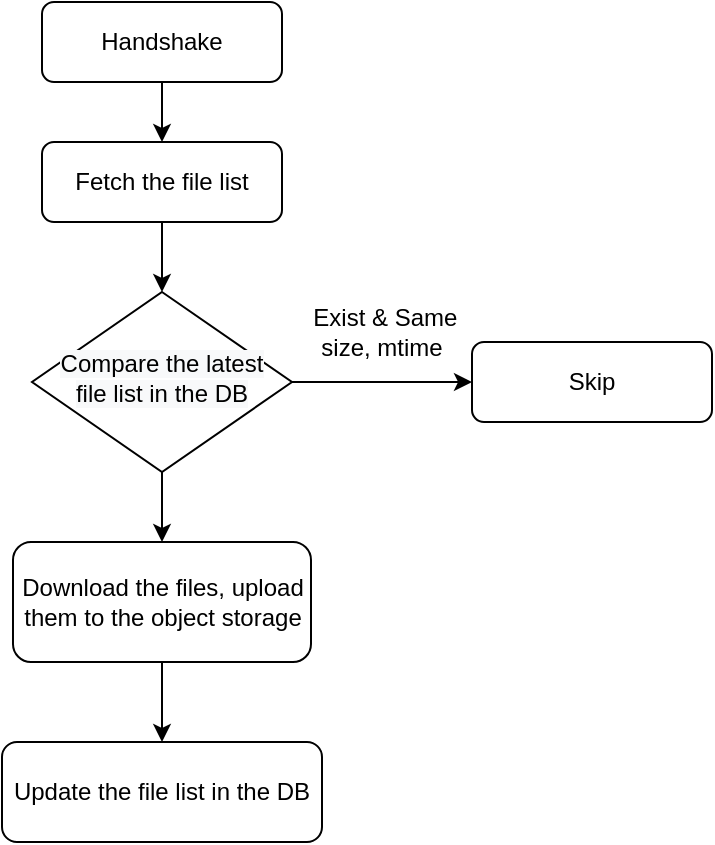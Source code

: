 <mxfile version="13.1.12" type="device"><diagram id="C5RBs43oDa-KdzZeNtuy" name="Page-1"><mxGraphModel grid="1" shadow="0" math="0" pageHeight="1169" pageWidth="827" pageScale="1" page="1" fold="1" arrows="1" connect="1" tooltips="1" guides="1" gridSize="10" dy="475" dx="782"><root><mxCell id="WIyWlLk6GJQsqaUBKTNV-0"/><mxCell id="WIyWlLk6GJQsqaUBKTNV-1" parent="WIyWlLk6GJQsqaUBKTNV-0"/><mxCell id="ci_W_99Dyk9UKrjWJEa0-2" value="" parent="WIyWlLk6GJQsqaUBKTNV-1" edge="1" target="ci_W_99Dyk9UKrjWJEa0-0" source="WIyWlLk6GJQsqaUBKTNV-3" style="edgeStyle=orthogonalEdgeStyle;rounded=0;orthogonalLoop=1;jettySize=auto;html=1;"><mxGeometry as="geometry" relative="1"/></mxCell><mxCell id="WIyWlLk6GJQsqaUBKTNV-3" value="Handshake" parent="WIyWlLk6GJQsqaUBKTNV-1" style="rounded=1;whiteSpace=wrap;html=1;fontSize=12;glass=0;strokeWidth=1;shadow=0;" vertex="1"><mxGeometry as="geometry" height="40" width="120" y="10" x="160"/></mxCell><mxCell id="ci_W_99Dyk9UKrjWJEa0-10" value="" parent="WIyWlLk6GJQsqaUBKTNV-1" edge="1" target="WIyWlLk6GJQsqaUBKTNV-7" source="WIyWlLk6GJQsqaUBKTNV-6" style="edgeStyle=orthogonalEdgeStyle;rounded=0;orthogonalLoop=1;jettySize=auto;html=1;"><mxGeometry as="geometry" relative="1"/></mxCell><mxCell id="ci_W_99Dyk9UKrjWJEa0-14" value="" parent="WIyWlLk6GJQsqaUBKTNV-1" edge="1" target="ci_W_99Dyk9UKrjWJEa0-3" source="WIyWlLk6GJQsqaUBKTNV-6" style="edgeStyle=orthogonalEdgeStyle;rounded=0;orthogonalLoop=1;jettySize=auto;html=1;"><mxGeometry as="geometry" relative="1"/></mxCell><mxCell id="WIyWlLk6GJQsqaUBKTNV-6" value="&lt;span style=&quot;font: 12px / 1.2 &amp;#34;helvetica&amp;#34; ; text-align: center ; color: rgb(0 , 0 , 0) ; text-transform: none ; text-indent: 0px ; letter-spacing: normal ; text-decoration: none ; word-spacing: 0px ; display: inline ; float: none ; overflow-wrap: normal ; background-color: rgb(248 , 249 , 250)&quot;&gt;Compare the latest file list in the DB&lt;/span&gt;" parent="WIyWlLk6GJQsqaUBKTNV-1" style="rhombus;whiteSpace=wrap;html=1;shadow=0;fontFamily=Helvetica;fontSize=12;align=center;strokeWidth=1;spacing=6;spacingTop=-4;" vertex="1"><mxGeometry as="geometry" height="90" width="130" y="155" x="155"/></mxCell><mxCell id="WIyWlLk6GJQsqaUBKTNV-7" value="Skip" parent="WIyWlLk6GJQsqaUBKTNV-1" style="rounded=1;whiteSpace=wrap;html=1;fontSize=12;glass=0;strokeWidth=1;shadow=0;" vertex="1"><mxGeometry as="geometry" height="40" width="120" y="180" x="375"/></mxCell><mxCell id="WIyWlLk6GJQsqaUBKTNV-12" value="Update the file list in the DB" parent="WIyWlLk6GJQsqaUBKTNV-1" style="rounded=1;whiteSpace=wrap;html=1;fontSize=12;glass=0;strokeWidth=1;shadow=0;" vertex="1"><mxGeometry as="geometry" height="50" width="160" y="380" x="140"/></mxCell><mxCell id="ci_W_99Dyk9UKrjWJEa0-13" value="" parent="WIyWlLk6GJQsqaUBKTNV-1" edge="1" target="WIyWlLk6GJQsqaUBKTNV-6" source="ci_W_99Dyk9UKrjWJEa0-0" style="edgeStyle=orthogonalEdgeStyle;rounded=0;orthogonalLoop=1;jettySize=auto;html=1;"><mxGeometry as="geometry" relative="1"/></mxCell><mxCell id="ci_W_99Dyk9UKrjWJEa0-0" value="Fetch the file list" parent="WIyWlLk6GJQsqaUBKTNV-1" style="rounded=1;whiteSpace=wrap;html=1;fontSize=12;glass=0;strokeWidth=1;shadow=0;" vertex="1"><mxGeometry as="geometry" height="40" width="120" y="80" x="160"/></mxCell><mxCell id="ci_W_99Dyk9UKrjWJEa0-16" value="" parent="WIyWlLk6GJQsqaUBKTNV-1" edge="1" target="WIyWlLk6GJQsqaUBKTNV-12" source="ci_W_99Dyk9UKrjWJEa0-3" style="edgeStyle=orthogonalEdgeStyle;rounded=0;orthogonalLoop=1;jettySize=auto;html=1;"><mxGeometry as="geometry" relative="1"/></mxCell><mxCell id="ci_W_99Dyk9UKrjWJEa0-3" value="Download the files, upload them to the object storage" parent="WIyWlLk6GJQsqaUBKTNV-1" style="rounded=1;whiteSpace=wrap;html=1;fontSize=12;glass=0;strokeWidth=1;shadow=0;" vertex="1"><mxGeometry as="geometry" height="60" width="149" y="280" x="145.5"/></mxCell><mxCell id="ci_W_99Dyk9UKrjWJEa0-15" value="&amp;nbsp;Exist &amp;amp; Same size, mtime" parent="WIyWlLk6GJQsqaUBKTNV-1" style="text;html=1;strokeColor=none;fillColor=none;align=center;verticalAlign=middle;whiteSpace=wrap;rounded=0;dashed=1;" vertex="1"><mxGeometry as="geometry" height="30" width="90" y="160" x="285"/></mxCell></root></mxGraphModel></diagram></mxfile>